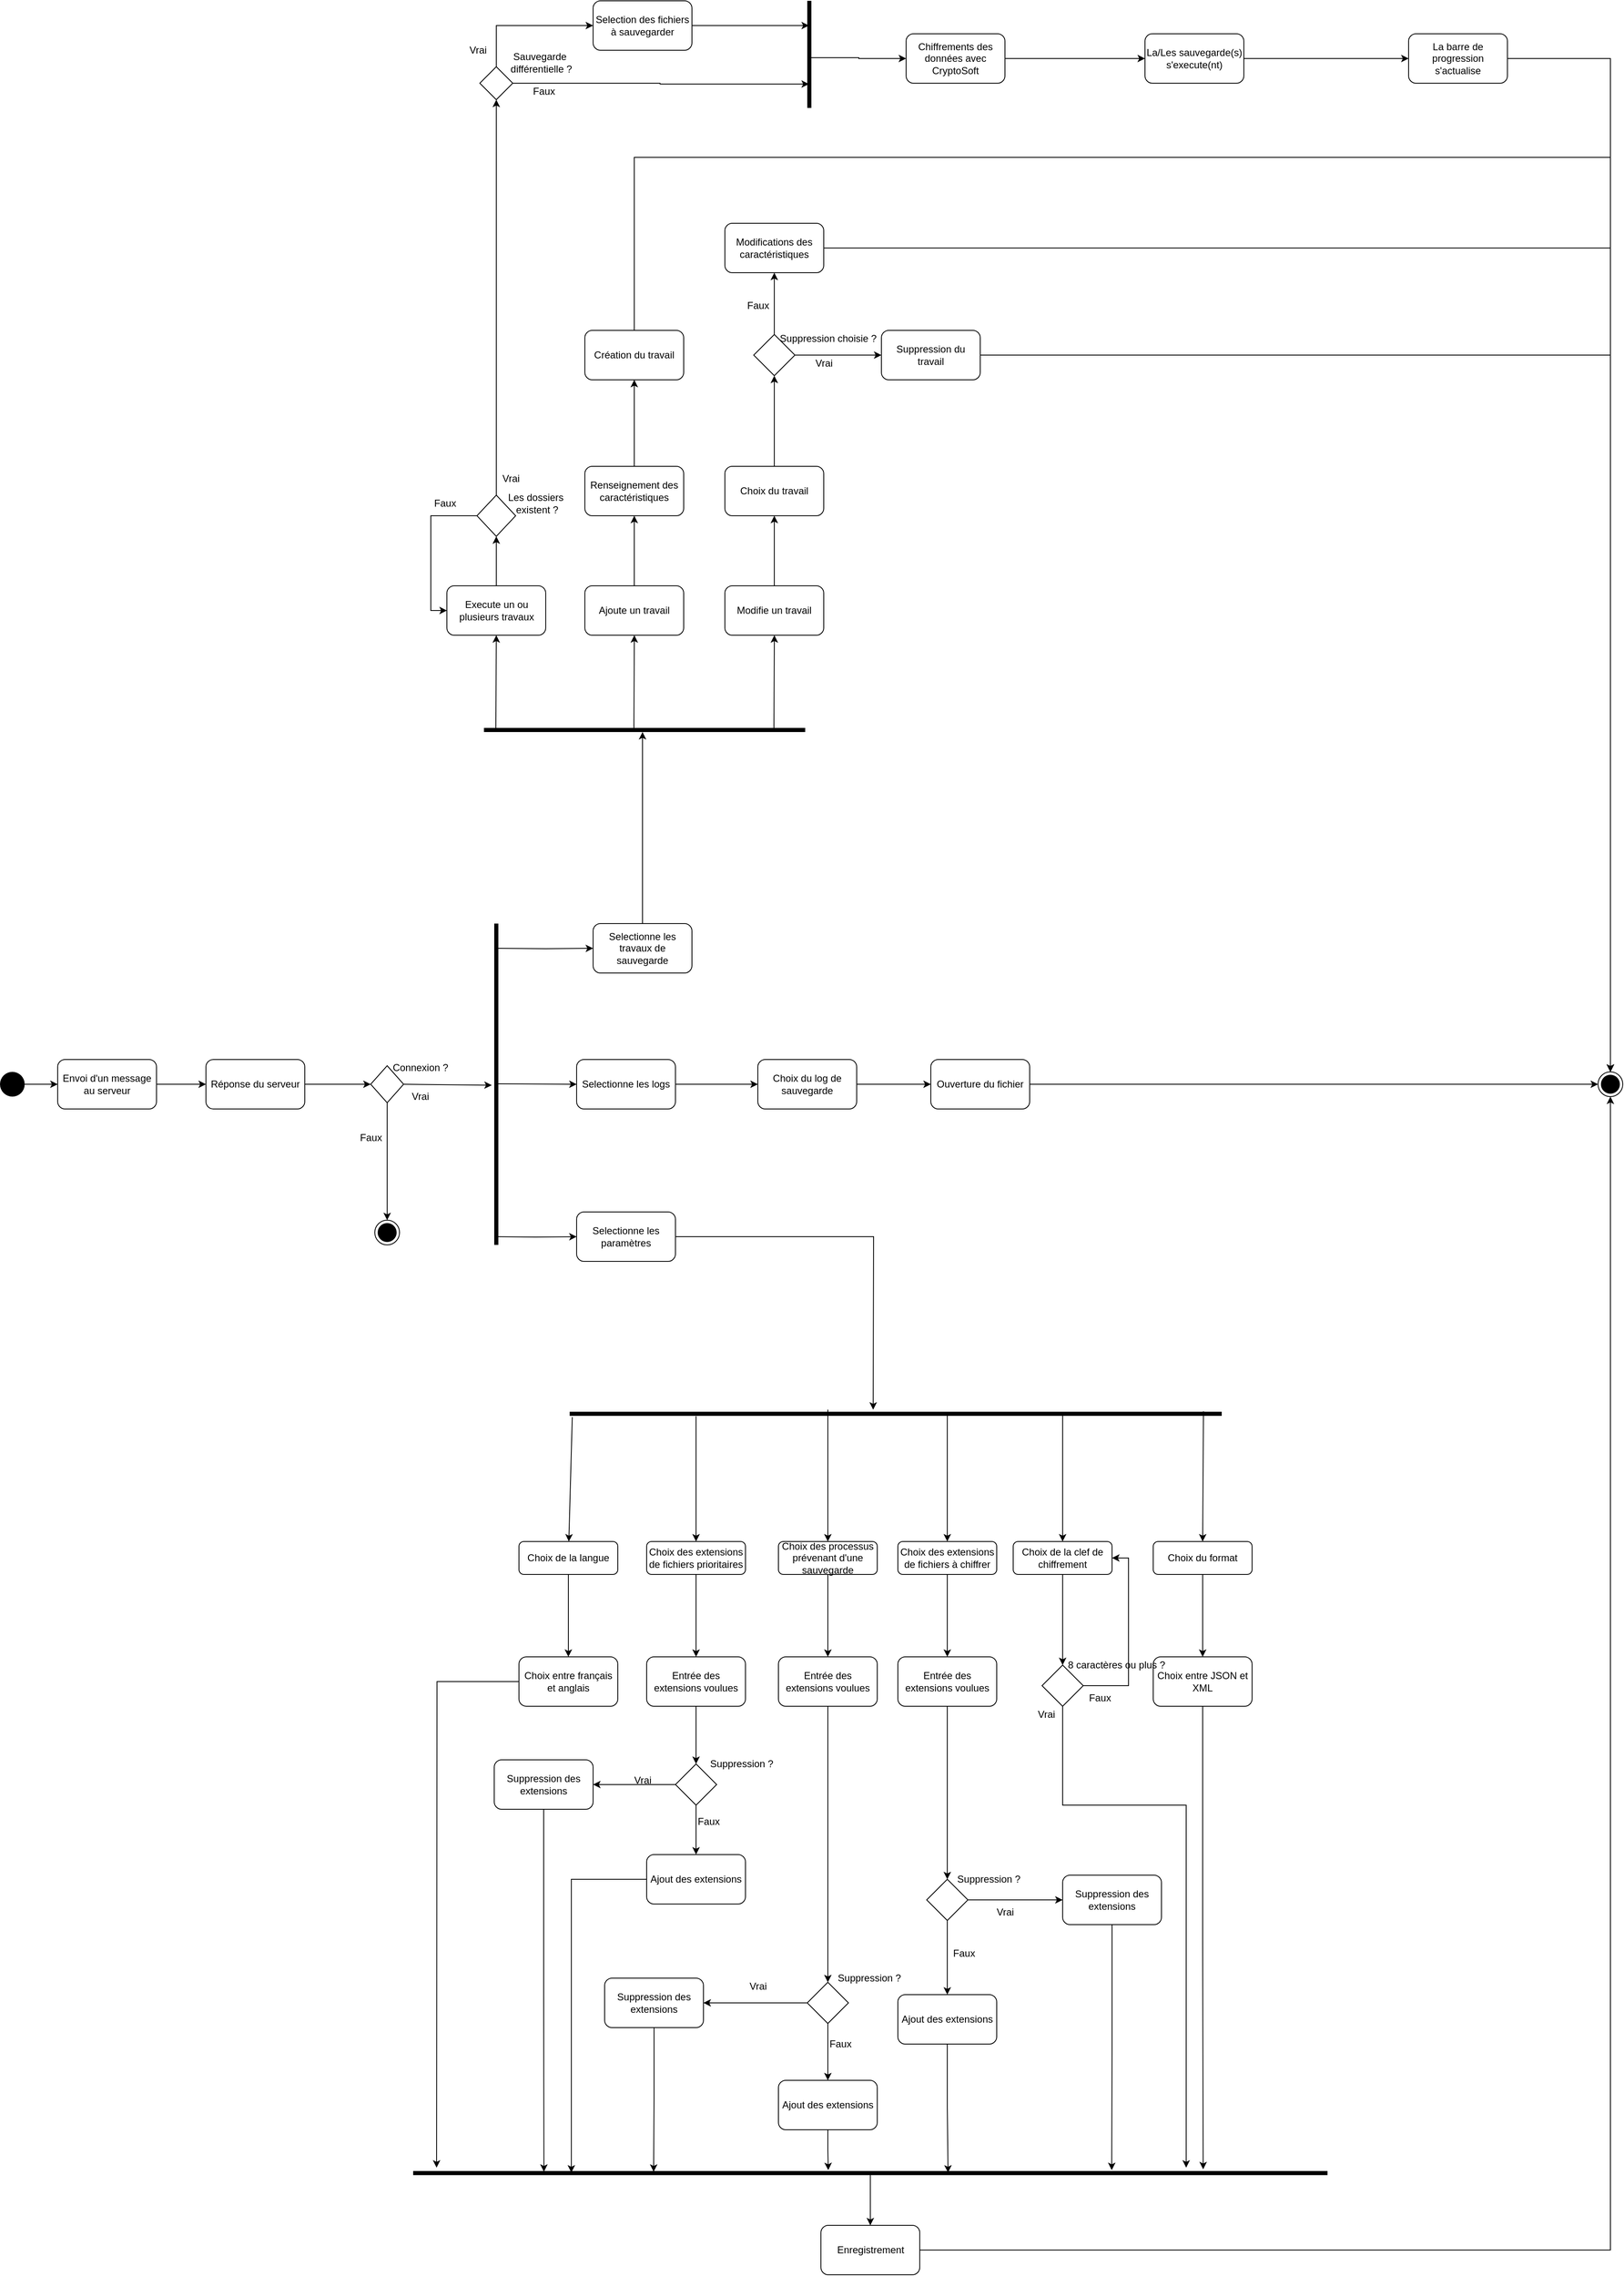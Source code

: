 <mxfile version="13.9.9" type="device"><diagram id="jHeaYpOQUecttkVSAdTn" name="Page-1"><mxGraphModel dx="2153" dy="1967" grid="1" gridSize="10" guides="1" tooltips="1" connect="1" arrows="1" fold="1" page="1" pageScale="1" pageWidth="827" pageHeight="1169" math="0" shadow="0"><root><mxCell id="0"/><mxCell id="1" parent="0"/><mxCell id="S0L2fQHhdzbisT9To6iD-13" style="edgeStyle=orthogonalEdgeStyle;rounded=0;orthogonalLoop=1;jettySize=auto;html=1;" parent="1" source="CJok09yqFyBPi1jNYpN_-1" target="S0L2fQHhdzbisT9To6iD-1" edge="1"><mxGeometry relative="1" as="geometry"/></mxCell><mxCell id="CJok09yqFyBPi1jNYpN_-1" value="" style="ellipse;fillColor=#000000;strokeColor=none;" parent="1" vertex="1"><mxGeometry x="-380" y="470" width="30" height="30" as="geometry"/></mxCell><mxCell id="CJok09yqFyBPi1jNYpN_-4" value="" style="html=1;points=[];perimeter=orthogonalPerimeter;fillColor=#000000;strokeColor=none;" parent="1" vertex="1"><mxGeometry x="220" y="290" width="5" height="390" as="geometry"/></mxCell><mxCell id="CJok09yqFyBPi1jNYpN_-5" style="edgeStyle=orthogonalEdgeStyle;rounded=0;orthogonalLoop=1;jettySize=auto;html=1;entryX=0;entryY=0.5;entryDx=0;entryDy=0;" parent="1" target="CJok09yqFyBPi1jNYpN_-6" edge="1"><mxGeometry relative="1" as="geometry"><mxPoint x="320" y="318" as="targetPoint"/><mxPoint x="224" y="320" as="sourcePoint"/></mxGeometry></mxCell><mxCell id="CJok09yqFyBPi1jNYpN_-6" value="Selectionne les travaux de sauvegarde" style="rounded=1;whiteSpace=wrap;html=1;" parent="1" vertex="1"><mxGeometry x="340" y="290" width="120" height="60" as="geometry"/></mxCell><mxCell id="CJok09yqFyBPi1jNYpN_-8" style="edgeStyle=orthogonalEdgeStyle;rounded=0;orthogonalLoop=1;jettySize=auto;html=1;entryX=0;entryY=0.5;entryDx=0;entryDy=0;" parent="1" target="CJok09yqFyBPi1jNYpN_-10" edge="1"><mxGeometry relative="1" as="geometry"><mxPoint x="325" y="484.5" as="targetPoint"/><mxPoint x="225" y="484.5" as="sourcePoint"/></mxGeometry></mxCell><mxCell id="CJok09yqFyBPi1jNYpN_-9" style="edgeStyle=orthogonalEdgeStyle;rounded=0;orthogonalLoop=1;jettySize=auto;html=1;entryX=0;entryY=0.5;entryDx=0;entryDy=0;" parent="1" target="CJok09yqFyBPi1jNYpN_-11" edge="1"><mxGeometry relative="1" as="geometry"><mxPoint x="330" y="670" as="targetPoint"/><mxPoint x="220" y="670" as="sourcePoint"/></mxGeometry></mxCell><mxCell id="CJok09yqFyBPi1jNYpN_-45" style="edgeStyle=orthogonalEdgeStyle;rounded=0;orthogonalLoop=1;jettySize=auto;html=1;entryX=0;entryY=0.5;entryDx=0;entryDy=0;" parent="1" source="CJok09yqFyBPi1jNYpN_-10" target="CJok09yqFyBPi1jNYpN_-46" edge="1"><mxGeometry relative="1" as="geometry"><mxPoint x="540" y="485" as="targetPoint"/></mxGeometry></mxCell><mxCell id="CJok09yqFyBPi1jNYpN_-10" value="Selectionne les logs" style="rounded=1;whiteSpace=wrap;html=1;" parent="1" vertex="1"><mxGeometry x="320" y="455" width="120" height="60" as="geometry"/></mxCell><mxCell id="CJok09yqFyBPi1jNYpN_-49" style="edgeStyle=orthogonalEdgeStyle;rounded=0;orthogonalLoop=1;jettySize=auto;html=1;" parent="1" source="CJok09yqFyBPi1jNYpN_-11" edge="1"><mxGeometry relative="1" as="geometry"><mxPoint x="680" y="880" as="targetPoint"/></mxGeometry></mxCell><mxCell id="CJok09yqFyBPi1jNYpN_-11" value="Selectionne les paramètres" style="rounded=1;whiteSpace=wrap;html=1;" parent="1" vertex="1"><mxGeometry x="320" y="640" width="120" height="60" as="geometry"/></mxCell><mxCell id="CJok09yqFyBPi1jNYpN_-13" value="" style="html=1;points=[];perimeter=orthogonalPerimeter;fillColor=#000000;strokeColor=none;rotation=90;" parent="1" vertex="1"><mxGeometry x="400" y="-140" width="5" height="390" as="geometry"/></mxCell><mxCell id="CJok09yqFyBPi1jNYpN_-14" value="" style="endArrow=classic;html=1;exitX=0.5;exitY=0;exitDx=0;exitDy=0;" parent="1" source="CJok09yqFyBPi1jNYpN_-6" target="CJok09yqFyBPi1jNYpN_-13" edge="1"><mxGeometry width="50" height="50" relative="1" as="geometry"><mxPoint x="370" y="230" as="sourcePoint"/><mxPoint x="420" y="180" as="targetPoint"/></mxGeometry></mxCell><mxCell id="CJok09yqFyBPi1jNYpN_-15" value="" style="endArrow=classic;html=1;exitX=0.9;exitY=0.963;exitDx=0;exitDy=0;exitPerimeter=0;entryX=0.5;entryY=1;entryDx=0;entryDy=0;" parent="1" source="CJok09yqFyBPi1jNYpN_-13" target="CJok09yqFyBPi1jNYpN_-16" edge="1"><mxGeometry width="50" height="50" relative="1" as="geometry"><mxPoint x="380" y="-10" as="sourcePoint"/><mxPoint x="222" y="-40" as="targetPoint"/></mxGeometry></mxCell><mxCell id="CJok09yqFyBPi1jNYpN_-16" value="Execute un ou plusieurs travaux" style="rounded=1;whiteSpace=wrap;html=1;" parent="1" vertex="1"><mxGeometry x="162.5" y="-120" width="120" height="60" as="geometry"/></mxCell><mxCell id="CJok09yqFyBPi1jNYpN_-17" value="Ajoute un travail" style="rounded=1;whiteSpace=wrap;html=1;" parent="1" vertex="1"><mxGeometry x="330" y="-120" width="120" height="60" as="geometry"/></mxCell><mxCell id="CJok09yqFyBPi1jNYpN_-18" value="Modifie un travail" style="rounded=1;whiteSpace=wrap;html=1;" parent="1" vertex="1"><mxGeometry x="500" y="-120" width="120" height="60" as="geometry"/></mxCell><mxCell id="CJok09yqFyBPi1jNYpN_-19" value="" style="endArrow=classic;html=1;exitX=0.9;exitY=0.963;exitDx=0;exitDy=0;exitPerimeter=0;entryX=0.5;entryY=1;entryDx=0;entryDy=0;" parent="1" edge="1"><mxGeometry width="50" height="50" relative="1" as="geometry"><mxPoint x="389.5" y="57" as="sourcePoint"/><mxPoint x="390.07" y="-60" as="targetPoint"/></mxGeometry></mxCell><mxCell id="CJok09yqFyBPi1jNYpN_-20" value="" style="endArrow=classic;html=1;exitX=0.9;exitY=0.963;exitDx=0;exitDy=0;exitPerimeter=0;entryX=0.5;entryY=1;entryDx=0;entryDy=0;" parent="1" edge="1"><mxGeometry width="50" height="50" relative="1" as="geometry"><mxPoint x="559.5" y="57" as="sourcePoint"/><mxPoint x="560.07" y="-60" as="targetPoint"/></mxGeometry></mxCell><mxCell id="CJok09yqFyBPi1jNYpN_-26" style="edgeStyle=orthogonalEdgeStyle;rounded=0;orthogonalLoop=1;jettySize=auto;html=1;entryX=0;entryY=0.5;entryDx=0;entryDy=0;" parent="1" source="CJok09yqFyBPi1jNYpN_-21" target="CJok09yqFyBPi1jNYpN_-16" edge="1"><mxGeometry relative="1" as="geometry"><mxPoint x="110" y="-205" as="targetPoint"/><Array as="points"><mxPoint x="143" y="-205"/><mxPoint x="143" y="-90"/></Array></mxGeometry></mxCell><mxCell id="CJok09yqFyBPi1jNYpN_-21" value="" style="rhombus;whiteSpace=wrap;html=1;" parent="1" vertex="1"><mxGeometry x="199" y="-230" width="47" height="50" as="geometry"/></mxCell><mxCell id="CJok09yqFyBPi1jNYpN_-22" value="" style="endArrow=classic;html=1;exitX=0.5;exitY=0;exitDx=0;exitDy=0;entryX=0.5;entryY=1;entryDx=0;entryDy=0;" parent="1" source="CJok09yqFyBPi1jNYpN_-16" target="CJok09yqFyBPi1jNYpN_-21" edge="1"><mxGeometry width="50" height="50" relative="1" as="geometry"><mxPoint x="310" y="-150" as="sourcePoint"/><mxPoint x="360" y="-200" as="targetPoint"/></mxGeometry></mxCell><mxCell id="CJok09yqFyBPi1jNYpN_-23" value="Les dossiers&lt;br&gt;&amp;nbsp;existent ?" style="text;html=1;align=center;verticalAlign=middle;resizable=0;points=[];autosize=1;" parent="1" vertex="1"><mxGeometry x="230" y="-235" width="80" height="30" as="geometry"/></mxCell><mxCell id="S0L2fQHhdzbisT9To6iD-15" style="edgeStyle=orthogonalEdgeStyle;rounded=0;orthogonalLoop=1;jettySize=auto;html=1;entryX=0.5;entryY=1;entryDx=0;entryDy=0;exitX=0.5;exitY=0;exitDx=0;exitDy=0;" parent="1" source="CJok09yqFyBPi1jNYpN_-21" target="S0L2fQHhdzbisT9To6iD-14" edge="1"><mxGeometry relative="1" as="geometry"><mxPoint x="222.5" y="-584" as="sourcePoint"/></mxGeometry></mxCell><mxCell id="CJok09yqFyBPi1jNYpN_-27" value="Vrai" style="text;html=1;align=center;verticalAlign=middle;resizable=0;points=[];autosize=1;" parent="1" vertex="1"><mxGeometry x="220" y="-260" width="40" height="20" as="geometry"/></mxCell><mxCell id="CJok09yqFyBPi1jNYpN_-28" value="Faux" style="text;html=1;align=center;verticalAlign=middle;resizable=0;points=[];autosize=1;" parent="1" vertex="1"><mxGeometry x="140" y="-230" width="40" height="20" as="geometry"/></mxCell><mxCell id="CJok09yqFyBPi1jNYpN_-29" value="" style="endArrow=classic;html=1;exitX=0.5;exitY=0;exitDx=0;exitDy=0;entryX=0.5;entryY=1;entryDx=0;entryDy=0;" parent="1" source="CJok09yqFyBPi1jNYpN_-17" target="CJok09yqFyBPi1jNYpN_-30" edge="1"><mxGeometry width="50" height="50" relative="1" as="geometry"><mxPoint x="389.5" y="-146.5" as="sourcePoint"/><mxPoint x="390" y="-270" as="targetPoint"/></mxGeometry></mxCell><mxCell id="CJok09yqFyBPi1jNYpN_-31" style="edgeStyle=orthogonalEdgeStyle;rounded=0;orthogonalLoop=1;jettySize=auto;html=1;entryX=0.5;entryY=1;entryDx=0;entryDy=0;" parent="1" source="CJok09yqFyBPi1jNYpN_-30" target="CJok09yqFyBPi1jNYpN_-32" edge="1"><mxGeometry relative="1" as="geometry"><mxPoint x="390" y="-420" as="targetPoint"/></mxGeometry></mxCell><mxCell id="CJok09yqFyBPi1jNYpN_-30" value="Renseignement des caractéristiques" style="rounded=1;whiteSpace=wrap;html=1;" parent="1" vertex="1"><mxGeometry x="330" y="-265" width="120" height="60" as="geometry"/></mxCell><mxCell id="CJok09yqFyBPi1jNYpN_-135" style="edgeStyle=orthogonalEdgeStyle;rounded=0;orthogonalLoop=1;jettySize=auto;html=1;entryX=0.5;entryY=0;entryDx=0;entryDy=0;" parent="1" source="CJok09yqFyBPi1jNYpN_-32" target="CJok09yqFyBPi1jNYpN_-130" edge="1"><mxGeometry relative="1" as="geometry"><Array as="points"><mxPoint x="390" y="-640"/><mxPoint x="1575" y="-640"/></Array></mxGeometry></mxCell><mxCell id="CJok09yqFyBPi1jNYpN_-32" value="Création du travail" style="rounded=1;whiteSpace=wrap;html=1;" parent="1" vertex="1"><mxGeometry x="330" y="-430" width="120" height="60" as="geometry"/></mxCell><mxCell id="CJok09yqFyBPi1jNYpN_-33" value="" style="endArrow=classic;html=1;exitX=0.5;exitY=0;exitDx=0;exitDy=0;entryX=0.5;entryY=1;entryDx=0;entryDy=0;" parent="1" target="CJok09yqFyBPi1jNYpN_-35" edge="1"><mxGeometry width="50" height="50" relative="1" as="geometry"><mxPoint x="560" y="-120" as="sourcePoint"/><mxPoint x="560" y="-270" as="targetPoint"/></mxGeometry></mxCell><mxCell id="CJok09yqFyBPi1jNYpN_-38" style="edgeStyle=orthogonalEdgeStyle;rounded=0;orthogonalLoop=1;jettySize=auto;html=1;entryX=0.5;entryY=1;entryDx=0;entryDy=0;" parent="1" source="CJok09yqFyBPi1jNYpN_-35" target="CJok09yqFyBPi1jNYpN_-37" edge="1"><mxGeometry relative="1" as="geometry"/></mxCell><mxCell id="CJok09yqFyBPi1jNYpN_-35" value="Choix du travail" style="rounded=1;whiteSpace=wrap;html=1;" parent="1" vertex="1"><mxGeometry x="500" y="-265" width="120" height="60" as="geometry"/></mxCell><mxCell id="CJok09yqFyBPi1jNYpN_-134" style="edgeStyle=orthogonalEdgeStyle;rounded=0;orthogonalLoop=1;jettySize=auto;html=1;entryX=0.5;entryY=0;entryDx=0;entryDy=0;" parent="1" source="CJok09yqFyBPi1jNYpN_-36" target="CJok09yqFyBPi1jNYpN_-130" edge="1"><mxGeometry relative="1" as="geometry"><mxPoint x="1580" y="470" as="targetPoint"/></mxGeometry></mxCell><mxCell id="CJok09yqFyBPi1jNYpN_-36" value="Modifications des caractéristiques" style="rounded=1;whiteSpace=wrap;html=1;" parent="1" vertex="1"><mxGeometry x="500" y="-560" width="120" height="60" as="geometry"/></mxCell><mxCell id="CJok09yqFyBPi1jNYpN_-39" style="edgeStyle=orthogonalEdgeStyle;rounded=0;orthogonalLoop=1;jettySize=auto;html=1;entryX=0.5;entryY=1;entryDx=0;entryDy=0;" parent="1" source="CJok09yqFyBPi1jNYpN_-37" target="CJok09yqFyBPi1jNYpN_-36" edge="1"><mxGeometry relative="1" as="geometry"/></mxCell><mxCell id="CJok09yqFyBPi1jNYpN_-40" style="edgeStyle=orthogonalEdgeStyle;rounded=0;orthogonalLoop=1;jettySize=auto;html=1;" parent="1" source="CJok09yqFyBPi1jNYpN_-37" edge="1"><mxGeometry relative="1" as="geometry"><mxPoint x="690" y="-400" as="targetPoint"/></mxGeometry></mxCell><mxCell id="CJok09yqFyBPi1jNYpN_-37" value="" style="rhombus;whiteSpace=wrap;html=1;" parent="1" vertex="1"><mxGeometry x="535" y="-425" width="50" height="50" as="geometry"/></mxCell><mxCell id="CJok09yqFyBPi1jNYpN_-133" style="edgeStyle=orthogonalEdgeStyle;rounded=0;orthogonalLoop=1;jettySize=auto;html=1;entryX=0.5;entryY=0;entryDx=0;entryDy=0;" parent="1" source="CJok09yqFyBPi1jNYpN_-41" target="CJok09yqFyBPi1jNYpN_-130" edge="1"><mxGeometry relative="1" as="geometry"/></mxCell><mxCell id="CJok09yqFyBPi1jNYpN_-41" value="Suppression du travail" style="rounded=1;whiteSpace=wrap;html=1;" parent="1" vertex="1"><mxGeometry x="690" y="-430" width="120" height="60" as="geometry"/></mxCell><mxCell id="CJok09yqFyBPi1jNYpN_-42" value="Suppression choisie ?" style="text;html=1;align=center;verticalAlign=middle;resizable=0;points=[];autosize=1;" parent="1" vertex="1"><mxGeometry x="560" y="-430" width="130" height="20" as="geometry"/></mxCell><mxCell id="CJok09yqFyBPi1jNYpN_-43" value="Faux" style="text;html=1;align=center;verticalAlign=middle;resizable=0;points=[];autosize=1;" parent="1" vertex="1"><mxGeometry x="520" y="-470" width="40" height="20" as="geometry"/></mxCell><mxCell id="CJok09yqFyBPi1jNYpN_-44" value="Vrai" style="text;html=1;align=center;verticalAlign=middle;resizable=0;points=[];autosize=1;" parent="1" vertex="1"><mxGeometry x="600" y="-400" width="40" height="20" as="geometry"/></mxCell><mxCell id="CJok09yqFyBPi1jNYpN_-47" style="edgeStyle=orthogonalEdgeStyle;rounded=0;orthogonalLoop=1;jettySize=auto;html=1;" parent="1" source="CJok09yqFyBPi1jNYpN_-46" edge="1"><mxGeometry relative="1" as="geometry"><mxPoint x="750" y="485" as="targetPoint"/></mxGeometry></mxCell><mxCell id="CJok09yqFyBPi1jNYpN_-46" value="Choix du log de sauvegarde" style="rounded=1;whiteSpace=wrap;html=1;" parent="1" vertex="1"><mxGeometry x="540" y="455" width="120" height="60" as="geometry"/></mxCell><mxCell id="CJok09yqFyBPi1jNYpN_-132" style="edgeStyle=orthogonalEdgeStyle;rounded=0;orthogonalLoop=1;jettySize=auto;html=1;entryX=0;entryY=0.5;entryDx=0;entryDy=0;" parent="1" source="CJok09yqFyBPi1jNYpN_-48" target="CJok09yqFyBPi1jNYpN_-130" edge="1"><mxGeometry relative="1" as="geometry"/></mxCell><mxCell id="CJok09yqFyBPi1jNYpN_-48" value="Ouverture du fichier" style="rounded=1;whiteSpace=wrap;html=1;" parent="1" vertex="1"><mxGeometry x="750" y="455" width="120" height="60" as="geometry"/></mxCell><mxCell id="CJok09yqFyBPi1jNYpN_-52" value="" style="html=1;points=[];perimeter=orthogonalPerimeter;fillColor=#000000;strokeColor=none;rotation=90;" parent="1" vertex="1"><mxGeometry x="704.85" y="489.22" width="5" height="791.56" as="geometry"/></mxCell><mxCell id="CJok09yqFyBPi1jNYpN_-54" value="" style="endArrow=classic;html=1;exitX=1.3;exitY=0.996;exitDx=0;exitDy=0;exitPerimeter=0;" parent="1" source="CJok09yqFyBPi1jNYpN_-52" target="CJok09yqFyBPi1jNYpN_-60" edge="1"><mxGeometry width="50" height="50" relative="1" as="geometry"><mxPoint x="680" y="730" as="sourcePoint"/><mxPoint x="380" y="1040" as="targetPoint"/></mxGeometry></mxCell><mxCell id="CJok09yqFyBPi1jNYpN_-55" value="" style="endArrow=classic;html=1;entryX=0.5;entryY=0;entryDx=0;entryDy=0;exitX=-0.101;exitY=0.028;exitDx=0;exitDy=0;exitPerimeter=0;" parent="1" source="CJok09yqFyBPi1jNYpN_-52" target="CJok09yqFyBPi1jNYpN_-62" edge="1"><mxGeometry width="50" height="50" relative="1" as="geometry"><mxPoint x="1060" y="889" as="sourcePoint"/><mxPoint x="1010.1" y="1029" as="targetPoint"/></mxGeometry></mxCell><mxCell id="CJok09yqFyBPi1jNYpN_-56" value="" style="endArrow=classic;html=1;entryX=0.5;entryY=0;entryDx=0;entryDy=0;" parent="1" target="CJok09yqFyBPi1jNYpN_-61" edge="1"><mxGeometry width="50" height="50" relative="1" as="geometry"><mxPoint x="465" y="888" as="sourcePoint"/><mxPoint x="492" y="1040" as="targetPoint"/></mxGeometry></mxCell><mxCell id="CJok09yqFyBPi1jNYpN_-57" value="" style="endArrow=classic;html=1;" parent="1" edge="1"><mxGeometry width="50" height="50" relative="1" as="geometry"><mxPoint x="625" y="880" as="sourcePoint"/><mxPoint x="625" y="1040" as="targetPoint"/></mxGeometry></mxCell><mxCell id="CJok09yqFyBPi1jNYpN_-58" value="" style="endArrow=classic;html=1;entryX=0.5;entryY=0;entryDx=0;entryDy=0;" parent="1" source="CJok09yqFyBPi1jNYpN_-52" target="CJok09yqFyBPi1jNYpN_-65" edge="1"><mxGeometry width="50" height="50" relative="1" as="geometry"><mxPoint x="700" y="890" as="sourcePoint"/><mxPoint x="744" y="1040" as="targetPoint"/></mxGeometry></mxCell><mxCell id="CJok09yqFyBPi1jNYpN_-59" value="" style="endArrow=classic;html=1;entryX=0.5;entryY=0;entryDx=0;entryDy=0;" parent="1" source="CJok09yqFyBPi1jNYpN_-52" target="CJok09yqFyBPi1jNYpN_-64" edge="1"><mxGeometry width="50" height="50" relative="1" as="geometry"><mxPoint x="880" y="890" as="sourcePoint"/><mxPoint x="880" y="1040" as="targetPoint"/></mxGeometry></mxCell><mxCell id="CJok09yqFyBPi1jNYpN_-67" style="edgeStyle=orthogonalEdgeStyle;rounded=0;orthogonalLoop=1;jettySize=auto;html=1;" parent="1" source="CJok09yqFyBPi1jNYpN_-60" edge="1"><mxGeometry relative="1" as="geometry"><mxPoint x="310" y="1180" as="targetPoint"/></mxGeometry></mxCell><mxCell id="CJok09yqFyBPi1jNYpN_-60" value="Choix de la langue" style="rounded=1;whiteSpace=wrap;html=1;" parent="1" vertex="1"><mxGeometry x="250" y="1040" width="120" height="40" as="geometry"/></mxCell><mxCell id="CJok09yqFyBPi1jNYpN_-68" style="edgeStyle=orthogonalEdgeStyle;rounded=0;orthogonalLoop=1;jettySize=auto;html=1;entryX=0.5;entryY=0;entryDx=0;entryDy=0;" parent="1" source="CJok09yqFyBPi1jNYpN_-61" target="CJok09yqFyBPi1jNYpN_-82" edge="1"><mxGeometry relative="1" as="geometry"><mxPoint x="465" y="1170" as="targetPoint"/></mxGeometry></mxCell><mxCell id="CJok09yqFyBPi1jNYpN_-61" value="Choix des extensions de fichiers prioritaires" style="rounded=1;whiteSpace=wrap;html=1;" parent="1" vertex="1"><mxGeometry x="405" y="1040" width="120" height="40" as="geometry"/></mxCell><mxCell id="CJok09yqFyBPi1jNYpN_-72" style="edgeStyle=orthogonalEdgeStyle;rounded=0;orthogonalLoop=1;jettySize=auto;html=1;entryX=0.5;entryY=0;entryDx=0;entryDy=0;" parent="1" source="CJok09yqFyBPi1jNYpN_-62" target="CJok09yqFyBPi1jNYpN_-75" edge="1"><mxGeometry relative="1" as="geometry"><mxPoint x="1060" y="1190" as="targetPoint"/></mxGeometry></mxCell><mxCell id="CJok09yqFyBPi1jNYpN_-62" value="Choix du format" style="rounded=1;whiteSpace=wrap;html=1;" parent="1" vertex="1"><mxGeometry x="1020" y="1040" width="120" height="40" as="geometry"/></mxCell><mxCell id="CJok09yqFyBPi1jNYpN_-71" style="edgeStyle=orthogonalEdgeStyle;rounded=0;orthogonalLoop=1;jettySize=auto;html=1;" parent="1" source="CJok09yqFyBPi1jNYpN_-64" edge="1"><mxGeometry relative="1" as="geometry"><mxPoint x="910" y="1190" as="targetPoint"/></mxGeometry></mxCell><mxCell id="CJok09yqFyBPi1jNYpN_-64" value="Choix de la clef de chiffrement" style="rounded=1;whiteSpace=wrap;html=1;" parent="1" vertex="1"><mxGeometry x="850" y="1040" width="120" height="40" as="geometry"/></mxCell><mxCell id="CJok09yqFyBPi1jNYpN_-70" style="edgeStyle=orthogonalEdgeStyle;rounded=0;orthogonalLoop=1;jettySize=auto;html=1;" parent="1" source="CJok09yqFyBPi1jNYpN_-65" edge="1"><mxGeometry relative="1" as="geometry"><mxPoint x="770" y="1180" as="targetPoint"/></mxGeometry></mxCell><mxCell id="CJok09yqFyBPi1jNYpN_-65" value="Choix des extensions de fichiers à chiffrer" style="rounded=1;whiteSpace=wrap;html=1;" parent="1" vertex="1"><mxGeometry x="710" y="1040" width="120" height="40" as="geometry"/></mxCell><mxCell id="CJok09yqFyBPi1jNYpN_-69" style="edgeStyle=orthogonalEdgeStyle;rounded=0;orthogonalLoop=1;jettySize=auto;html=1;" parent="1" source="CJok09yqFyBPi1jNYpN_-66" edge="1"><mxGeometry relative="1" as="geometry"><mxPoint x="625" y="1180" as="targetPoint"/></mxGeometry></mxCell><mxCell id="CJok09yqFyBPi1jNYpN_-66" value="Choix des processus prévenant d'une sauvegarde" style="rounded=1;whiteSpace=wrap;html=1;" parent="1" vertex="1"><mxGeometry x="565" y="1040" width="120" height="40" as="geometry"/></mxCell><mxCell id="CJok09yqFyBPi1jNYpN_-131" style="edgeStyle=orthogonalEdgeStyle;rounded=0;orthogonalLoop=1;jettySize=auto;html=1;entryX=0.5;entryY=1;entryDx=0;entryDy=0;" parent="1" source="CJok09yqFyBPi1jNYpN_-73" target="CJok09yqFyBPi1jNYpN_-130" edge="1"><mxGeometry relative="1" as="geometry"/></mxCell><mxCell id="CJok09yqFyBPi1jNYpN_-73" value="Enregistrement" style="rounded=1;whiteSpace=wrap;html=1;" parent="1" vertex="1"><mxGeometry x="616.57" y="1870" width="120" height="60" as="geometry"/></mxCell><mxCell id="CJok09yqFyBPi1jNYpN_-126" style="edgeStyle=orthogonalEdgeStyle;rounded=0;orthogonalLoop=1;jettySize=auto;html=1;" parent="1" source="CJok09yqFyBPi1jNYpN_-74" edge="1"><mxGeometry relative="1" as="geometry"><mxPoint x="150" y="1800" as="targetPoint"/></mxGeometry></mxCell><mxCell id="CJok09yqFyBPi1jNYpN_-74" value="Choix entre français et anglais" style="rounded=1;whiteSpace=wrap;html=1;" parent="1" vertex="1"><mxGeometry x="250" y="1180" width="120" height="60" as="geometry"/></mxCell><mxCell id="CJok09yqFyBPi1jNYpN_-127" style="edgeStyle=orthogonalEdgeStyle;rounded=0;orthogonalLoop=1;jettySize=auto;html=1;entryX=-0.414;entryY=0.136;entryDx=0;entryDy=0;entryPerimeter=0;" parent="1" source="CJok09yqFyBPi1jNYpN_-75" target="CJok09yqFyBPi1jNYpN_-119" edge="1"><mxGeometry relative="1" as="geometry"/></mxCell><mxCell id="CJok09yqFyBPi1jNYpN_-75" value="Choix entre JSON et XML" style="rounded=1;whiteSpace=wrap;html=1;" parent="1" vertex="1"><mxGeometry x="1020" y="1180" width="120" height="60" as="geometry"/></mxCell><mxCell id="CJok09yqFyBPi1jNYpN_-77" style="edgeStyle=orthogonalEdgeStyle;rounded=0;orthogonalLoop=1;jettySize=auto;html=1;entryX=1;entryY=0.5;entryDx=0;entryDy=0;" parent="1" source="CJok09yqFyBPi1jNYpN_-76" target="CJok09yqFyBPi1jNYpN_-64" edge="1"><mxGeometry relative="1" as="geometry"><mxPoint x="1000" y="1060" as="targetPoint"/><Array as="points"><mxPoint x="990" y="1215"/><mxPoint x="990" y="1060"/></Array></mxGeometry></mxCell><mxCell id="CJok09yqFyBPi1jNYpN_-80" style="edgeStyle=orthogonalEdgeStyle;rounded=0;orthogonalLoop=1;jettySize=auto;html=1;" parent="1" source="CJok09yqFyBPi1jNYpN_-76" edge="1"><mxGeometry relative="1" as="geometry"><mxPoint x="1060" y="1800" as="targetPoint"/><Array as="points"><mxPoint x="910" y="1360"/><mxPoint x="1060" y="1360"/></Array></mxGeometry></mxCell><mxCell id="CJok09yqFyBPi1jNYpN_-76" value="" style="rhombus;whiteSpace=wrap;html=1;" parent="1" vertex="1"><mxGeometry x="885" y="1190" width="50" height="50" as="geometry"/></mxCell><mxCell id="CJok09yqFyBPi1jNYpN_-78" value="Faux" style="text;html=1;align=center;verticalAlign=middle;resizable=0;points=[];autosize=1;" parent="1" vertex="1"><mxGeometry x="935" y="1220" width="40" height="20" as="geometry"/></mxCell><mxCell id="CJok09yqFyBPi1jNYpN_-79" value="8 caractères ou plus ?" style="text;html=1;align=center;verticalAlign=middle;resizable=0;points=[];autosize=1;" parent="1" vertex="1"><mxGeometry x="910" y="1180" width="130" height="20" as="geometry"/></mxCell><mxCell id="CJok09yqFyBPi1jNYpN_-81" value="Vrai" style="text;html=1;align=center;verticalAlign=middle;resizable=0;points=[];autosize=1;" parent="1" vertex="1"><mxGeometry x="870" y="1240" width="40" height="20" as="geometry"/></mxCell><mxCell id="CJok09yqFyBPi1jNYpN_-83" style="edgeStyle=orthogonalEdgeStyle;rounded=0;orthogonalLoop=1;jettySize=auto;html=1;" parent="1" source="CJok09yqFyBPi1jNYpN_-82" edge="1"><mxGeometry relative="1" as="geometry"><mxPoint x="465" y="1310" as="targetPoint"/></mxGeometry></mxCell><mxCell id="CJok09yqFyBPi1jNYpN_-82" value="Entrée des extensions voulues" style="rounded=1;whiteSpace=wrap;html=1;" parent="1" vertex="1"><mxGeometry x="405" y="1180" width="120" height="60" as="geometry"/></mxCell><mxCell id="CJok09yqFyBPi1jNYpN_-89" style="edgeStyle=orthogonalEdgeStyle;rounded=0;orthogonalLoop=1;jettySize=auto;html=1;entryX=0.5;entryY=0;entryDx=0;entryDy=0;" parent="1" source="CJok09yqFyBPi1jNYpN_-84" target="CJok09yqFyBPi1jNYpN_-90" edge="1"><mxGeometry relative="1" as="geometry"><mxPoint x="465" y="1440" as="targetPoint"/></mxGeometry></mxCell><mxCell id="CJok09yqFyBPi1jNYpN_-84" value="" style="rhombus;whiteSpace=wrap;html=1;" parent="1" vertex="1"><mxGeometry x="440" y="1310" width="50" height="50" as="geometry"/></mxCell><mxCell id="CJok09yqFyBPi1jNYpN_-85" value="Suppression ?" style="text;html=1;align=center;verticalAlign=middle;resizable=0;points=[];autosize=1;" parent="1" vertex="1"><mxGeometry x="475" y="1300" width="90" height="20" as="geometry"/></mxCell><mxCell id="CJok09yqFyBPi1jNYpN_-86" value="" style="endArrow=classic;html=1;exitX=0;exitY=0.5;exitDx=0;exitDy=0;entryX=1;entryY=0.5;entryDx=0;entryDy=0;" parent="1" source="CJok09yqFyBPi1jNYpN_-84" target="CJok09yqFyBPi1jNYpN_-87" edge="1"><mxGeometry width="50" height="50" relative="1" as="geometry"><mxPoint x="990" y="1310" as="sourcePoint"/><mxPoint x="370" y="1335" as="targetPoint"/></mxGeometry></mxCell><mxCell id="CJok09yqFyBPi1jNYpN_-125" style="edgeStyle=orthogonalEdgeStyle;rounded=0;orthogonalLoop=1;jettySize=auto;html=1;entryX=0.186;entryY=0.857;entryDx=0;entryDy=0;entryPerimeter=0;" parent="1" source="CJok09yqFyBPi1jNYpN_-87" target="CJok09yqFyBPi1jNYpN_-119" edge="1"><mxGeometry relative="1" as="geometry"><mxPoint x="280" y="1720" as="targetPoint"/><Array as="points"/></mxGeometry></mxCell><mxCell id="CJok09yqFyBPi1jNYpN_-87" value="Suppression des extensions" style="rounded=1;whiteSpace=wrap;html=1;" parent="1" vertex="1"><mxGeometry x="220" y="1305" width="120" height="60" as="geometry"/></mxCell><mxCell id="CJok09yqFyBPi1jNYpN_-88" value="Vrai" style="text;html=1;align=center;verticalAlign=middle;resizable=0;points=[];autosize=1;" parent="1" vertex="1"><mxGeometry x="380" y="1320" width="40" height="20" as="geometry"/></mxCell><mxCell id="CJok09yqFyBPi1jNYpN_-123" style="edgeStyle=orthogonalEdgeStyle;rounded=0;orthogonalLoop=1;jettySize=auto;html=1;entryX=0.386;entryY=0.827;entryDx=0;entryDy=0;entryPerimeter=0;" parent="1" source="CJok09yqFyBPi1jNYpN_-90" target="CJok09yqFyBPi1jNYpN_-119" edge="1"><mxGeometry relative="1" as="geometry"><Array as="points"><mxPoint x="314" y="1450"/></Array></mxGeometry></mxCell><mxCell id="CJok09yqFyBPi1jNYpN_-90" value="Ajout des extensions" style="rounded=1;whiteSpace=wrap;html=1;" parent="1" vertex="1"><mxGeometry x="405" y="1420" width="120" height="60" as="geometry"/></mxCell><mxCell id="CJok09yqFyBPi1jNYpN_-100" style="edgeStyle=orthogonalEdgeStyle;rounded=0;orthogonalLoop=1;jettySize=auto;html=1;entryX=0.5;entryY=0;entryDx=0;entryDy=0;" parent="1" source="CJok09yqFyBPi1jNYpN_-91" target="CJok09yqFyBPi1jNYpN_-102" edge="1"><mxGeometry relative="1" as="geometry"><mxPoint x="625" y="1590" as="targetPoint"/></mxGeometry></mxCell><mxCell id="CJok09yqFyBPi1jNYpN_-91" value="Entrée des extensions voulues" style="rounded=1;whiteSpace=wrap;html=1;" parent="1" vertex="1"><mxGeometry x="565" y="1180" width="120" height="60" as="geometry"/></mxCell><mxCell id="CJok09yqFyBPi1jNYpN_-101" style="edgeStyle=orthogonalEdgeStyle;rounded=0;orthogonalLoop=1;jettySize=auto;html=1;entryX=0.5;entryY=0;entryDx=0;entryDy=0;" parent="1" source="CJok09yqFyBPi1jNYpN_-92" target="CJok09yqFyBPi1jNYpN_-108" edge="1"><mxGeometry relative="1" as="geometry"><mxPoint x="770" y="1460" as="targetPoint"/></mxGeometry></mxCell><mxCell id="CJok09yqFyBPi1jNYpN_-92" value="Entrée des extensions voulues" style="rounded=1;whiteSpace=wrap;html=1;" parent="1" vertex="1"><mxGeometry x="710" y="1180" width="120" height="60" as="geometry"/></mxCell><mxCell id="CJok09yqFyBPi1jNYpN_-106" style="edgeStyle=orthogonalEdgeStyle;rounded=0;orthogonalLoop=1;jettySize=auto;html=1;entryX=1;entryY=0.5;entryDx=0;entryDy=0;" parent="1" source="CJok09yqFyBPi1jNYpN_-102" target="CJok09yqFyBPi1jNYpN_-104" edge="1"><mxGeometry relative="1" as="geometry"/></mxCell><mxCell id="CJok09yqFyBPi1jNYpN_-107" style="edgeStyle=orthogonalEdgeStyle;rounded=0;orthogonalLoop=1;jettySize=auto;html=1;entryX=0.5;entryY=0;entryDx=0;entryDy=0;" parent="1" source="CJok09yqFyBPi1jNYpN_-102" target="CJok09yqFyBPi1jNYpN_-105" edge="1"><mxGeometry relative="1" as="geometry"/></mxCell><mxCell id="CJok09yqFyBPi1jNYpN_-102" value="" style="rhombus;whiteSpace=wrap;html=1;" parent="1" vertex="1"><mxGeometry x="600" y="1575" width="50" height="50" as="geometry"/></mxCell><mxCell id="CJok09yqFyBPi1jNYpN_-103" value="Suppression ?" style="text;html=1;align=center;verticalAlign=middle;resizable=0;points=[];autosize=1;" parent="1" vertex="1"><mxGeometry x="630" y="1560" width="90" height="20" as="geometry"/></mxCell><mxCell id="CJok09yqFyBPi1jNYpN_-122" style="edgeStyle=orthogonalEdgeStyle;rounded=0;orthogonalLoop=1;jettySize=auto;html=1;entryX=0.186;entryY=0.737;entryDx=0;entryDy=0;entryPerimeter=0;" parent="1" source="CJok09yqFyBPi1jNYpN_-104" target="CJok09yqFyBPi1jNYpN_-119" edge="1"><mxGeometry relative="1" as="geometry"/></mxCell><mxCell id="CJok09yqFyBPi1jNYpN_-104" value="Suppression des extensions" style="rounded=1;whiteSpace=wrap;html=1;" parent="1" vertex="1"><mxGeometry x="354" y="1570" width="120" height="60" as="geometry"/></mxCell><mxCell id="CJok09yqFyBPi1jNYpN_-120" style="edgeStyle=orthogonalEdgeStyle;rounded=0;orthogonalLoop=1;jettySize=auto;html=1;entryX=-0.214;entryY=0.546;entryDx=0;entryDy=0;entryPerimeter=0;" parent="1" source="CJok09yqFyBPi1jNYpN_-105" target="CJok09yqFyBPi1jNYpN_-119" edge="1"><mxGeometry relative="1" as="geometry"/></mxCell><mxCell id="CJok09yqFyBPi1jNYpN_-105" value="Ajout des extensions" style="rounded=1;whiteSpace=wrap;html=1;" parent="1" vertex="1"><mxGeometry x="565" y="1694" width="120" height="60" as="geometry"/></mxCell><mxCell id="CJok09yqFyBPi1jNYpN_-109" style="edgeStyle=orthogonalEdgeStyle;rounded=0;orthogonalLoop=1;jettySize=auto;html=1;exitX=1;exitY=0.5;exitDx=0;exitDy=0;entryX=0;entryY=0.5;entryDx=0;entryDy=0;" parent="1" source="CJok09yqFyBPi1jNYpN_-108" target="CJok09yqFyBPi1jNYpN_-113" edge="1"><mxGeometry relative="1" as="geometry"><mxPoint x="910" y="1475" as="targetPoint"/></mxGeometry></mxCell><mxCell id="CJok09yqFyBPi1jNYpN_-111" style="edgeStyle=orthogonalEdgeStyle;rounded=0;orthogonalLoop=1;jettySize=auto;html=1;entryX=0.5;entryY=0;entryDx=0;entryDy=0;" parent="1" source="CJok09yqFyBPi1jNYpN_-108" target="CJok09yqFyBPi1jNYpN_-112" edge="1"><mxGeometry relative="1" as="geometry"><mxPoint x="780" y="1620" as="targetPoint"/></mxGeometry></mxCell><mxCell id="CJok09yqFyBPi1jNYpN_-108" value="" style="rhombus;whiteSpace=wrap;html=1;" parent="1" vertex="1"><mxGeometry x="745" y="1450" width="50" height="50" as="geometry"/></mxCell><mxCell id="CJok09yqFyBPi1jNYpN_-110" value="Suppression ?" style="text;html=1;align=center;verticalAlign=middle;resizable=0;points=[];autosize=1;" parent="1" vertex="1"><mxGeometry x="775" y="1440" width="90" height="20" as="geometry"/></mxCell><mxCell id="CJok09yqFyBPi1jNYpN_-121" style="edgeStyle=orthogonalEdgeStyle;rounded=0;orthogonalLoop=1;jettySize=auto;html=1;entryX=0.386;entryY=0.415;entryDx=0;entryDy=0;entryPerimeter=0;" parent="1" source="CJok09yqFyBPi1jNYpN_-112" target="CJok09yqFyBPi1jNYpN_-119" edge="1"><mxGeometry relative="1" as="geometry"/></mxCell><mxCell id="CJok09yqFyBPi1jNYpN_-112" value="Ajout des extensions" style="rounded=1;whiteSpace=wrap;html=1;" parent="1" vertex="1"><mxGeometry x="710" y="1590" width="120" height="60" as="geometry"/></mxCell><mxCell id="CJok09yqFyBPi1jNYpN_-128" style="edgeStyle=orthogonalEdgeStyle;rounded=0;orthogonalLoop=1;jettySize=auto;html=1;entryX=-0.214;entryY=0.236;entryDx=0;entryDy=0;entryPerimeter=0;" parent="1" source="CJok09yqFyBPi1jNYpN_-113" target="CJok09yqFyBPi1jNYpN_-119" edge="1"><mxGeometry relative="1" as="geometry"/></mxCell><mxCell id="CJok09yqFyBPi1jNYpN_-113" value="Suppression des extensions" style="rounded=1;whiteSpace=wrap;html=1;" parent="1" vertex="1"><mxGeometry x="910" y="1445" width="120" height="60" as="geometry"/></mxCell><mxCell id="CJok09yqFyBPi1jNYpN_-114" value="Faux" style="text;html=1;align=center;verticalAlign=middle;resizable=0;points=[];autosize=1;" parent="1" vertex="1"><mxGeometry x="460" y="1370" width="40" height="20" as="geometry"/></mxCell><mxCell id="CJok09yqFyBPi1jNYpN_-115" value="Vrai" style="text;html=1;align=center;verticalAlign=middle;resizable=0;points=[];autosize=1;" parent="1" vertex="1"><mxGeometry x="520" y="1570" width="40" height="20" as="geometry"/></mxCell><mxCell id="CJok09yqFyBPi1jNYpN_-116" value="Faux" style="text;html=1;align=center;verticalAlign=middle;resizable=0;points=[];autosize=1;" parent="1" vertex="1"><mxGeometry x="620" y="1640" width="40" height="20" as="geometry"/></mxCell><mxCell id="CJok09yqFyBPi1jNYpN_-117" value="Faux" style="text;html=1;align=center;verticalAlign=middle;resizable=0;points=[];autosize=1;" parent="1" vertex="1"><mxGeometry x="770" y="1530" width="40" height="20" as="geometry"/></mxCell><mxCell id="CJok09yqFyBPi1jNYpN_-118" value="Vrai" style="text;html=1;align=center;verticalAlign=middle;resizable=0;points=[];autosize=1;" parent="1" vertex="1"><mxGeometry x="820" y="1480" width="40" height="20" as="geometry"/></mxCell><mxCell id="CJok09yqFyBPi1jNYpN_-129" style="edgeStyle=orthogonalEdgeStyle;rounded=0;orthogonalLoop=1;jettySize=auto;html=1;" parent="1" source="CJok09yqFyBPi1jNYpN_-119" target="CJok09yqFyBPi1jNYpN_-73" edge="1"><mxGeometry relative="1" as="geometry"/></mxCell><mxCell id="CJok09yqFyBPi1jNYpN_-119" value="" style="html=1;points=[];perimeter=orthogonalPerimeter;fillColor=#000000;strokeColor=none;rotation=90;" parent="1" vertex="1"><mxGeometry x="674.07" y="1251.57" width="5" height="1110" as="geometry"/></mxCell><mxCell id="CJok09yqFyBPi1jNYpN_-130" value="" style="ellipse;html=1;shape=endState;fillColor=#000000;strokeColor=#000000;" parent="1" vertex="1"><mxGeometry x="1560" y="470" width="30" height="30" as="geometry"/></mxCell><mxCell id="S0L2fQHhdzbisT9To6iD-8" style="edgeStyle=orthogonalEdgeStyle;rounded=0;orthogonalLoop=1;jettySize=auto;html=1;entryX=0;entryY=0.5;entryDx=0;entryDy=0;" parent="1" source="S0L2fQHhdzbisT9To6iD-1" target="S0L2fQHhdzbisT9To6iD-6" edge="1"><mxGeometry relative="1" as="geometry"/></mxCell><mxCell id="S0L2fQHhdzbisT9To6iD-1" value="Envoi d'un message au serveur" style="rounded=1;whiteSpace=wrap;html=1;" parent="1" vertex="1"><mxGeometry x="-310" y="455" width="120" height="60" as="geometry"/></mxCell><mxCell id="S0L2fQHhdzbisT9To6iD-9" style="edgeStyle=orthogonalEdgeStyle;rounded=0;orthogonalLoop=1;jettySize=auto;html=1;entryX=0.5;entryY=0;entryDx=0;entryDy=0;" parent="1" source="S0L2fQHhdzbisT9To6iD-2" target="S0L2fQHhdzbisT9To6iD-10" edge="1"><mxGeometry relative="1" as="geometry"><mxPoint x="90" y="640" as="targetPoint"/></mxGeometry></mxCell><mxCell id="S0L2fQHhdzbisT9To6iD-2" value="" style="rhombus;whiteSpace=wrap;html=1;" parent="1" vertex="1"><mxGeometry x="70" y="462.5" width="40" height="45" as="geometry"/></mxCell><mxCell id="S0L2fQHhdzbisT9To6iD-3" value="Connexion ?" style="text;html=1;align=center;verticalAlign=middle;resizable=0;points=[];autosize=1;" parent="1" vertex="1"><mxGeometry x="90" y="455" width="80" height="20" as="geometry"/></mxCell><mxCell id="S0L2fQHhdzbisT9To6iD-4" value="" style="endArrow=classic;html=1;exitX=1;exitY=0.5;exitDx=0;exitDy=0;entryX=-0.6;entryY=0.503;entryDx=0;entryDy=0;entryPerimeter=0;" parent="1" source="S0L2fQHhdzbisT9To6iD-2" target="CJok09yqFyBPi1jNYpN_-4" edge="1"><mxGeometry width="50" height="50" relative="1" as="geometry"><mxPoint x="450" y="620" as="sourcePoint"/><mxPoint x="500" y="570" as="targetPoint"/></mxGeometry></mxCell><mxCell id="S0L2fQHhdzbisT9To6iD-7" style="edgeStyle=orthogonalEdgeStyle;rounded=0;orthogonalLoop=1;jettySize=auto;html=1;entryX=0;entryY=0.5;entryDx=0;entryDy=0;" parent="1" source="S0L2fQHhdzbisT9To6iD-6" target="S0L2fQHhdzbisT9To6iD-2" edge="1"><mxGeometry relative="1" as="geometry"/></mxCell><mxCell id="S0L2fQHhdzbisT9To6iD-6" value="Réponse du serveur" style="rounded=1;whiteSpace=wrap;html=1;" parent="1" vertex="1"><mxGeometry x="-130" y="455" width="120" height="60" as="geometry"/></mxCell><mxCell id="S0L2fQHhdzbisT9To6iD-10" value="" style="ellipse;html=1;shape=endState;fillColor=#000000;strokeColor=#000000;" parent="1" vertex="1"><mxGeometry x="75" y="650" width="30" height="30" as="geometry"/></mxCell><mxCell id="S0L2fQHhdzbisT9To6iD-11" value="Vrai" style="text;html=1;align=center;verticalAlign=middle;resizable=0;points=[];autosize=1;" parent="1" vertex="1"><mxGeometry x="110" y="490" width="40" height="20" as="geometry"/></mxCell><mxCell id="S0L2fQHhdzbisT9To6iD-12" value="Faux" style="text;html=1;align=center;verticalAlign=middle;resizable=0;points=[];autosize=1;" parent="1" vertex="1"><mxGeometry x="50" y="540" width="40" height="20" as="geometry"/></mxCell><mxCell id="S0L2fQHhdzbisT9To6iD-17" style="edgeStyle=orthogonalEdgeStyle;rounded=0;orthogonalLoop=1;jettySize=auto;html=1;entryX=0;entryY=0.5;entryDx=0;entryDy=0;" parent="1" source="S0L2fQHhdzbisT9To6iD-14" target="S0L2fQHhdzbisT9To6iD-18" edge="1"><mxGeometry relative="1" as="geometry"><mxPoint x="690" y="-860" as="targetPoint"/><Array as="points"><mxPoint x="223" y="-800"/></Array></mxGeometry></mxCell><mxCell id="S0L2fQHhdzbisT9To6iD-25" style="edgeStyle=orthogonalEdgeStyle;rounded=0;orthogonalLoop=1;jettySize=auto;html=1;exitX=1;exitY=0.5;exitDx=0;exitDy=0;entryX=0.6;entryY=0.223;entryDx=0;entryDy=0;entryPerimeter=0;" parent="1" source="S0L2fQHhdzbisT9To6iD-14" target="S0L2fQHhdzbisT9To6iD-23" edge="1"><mxGeometry relative="1" as="geometry"/></mxCell><mxCell id="S0L2fQHhdzbisT9To6iD-14" value="" style="rhombus;whiteSpace=wrap;html=1;" parent="1" vertex="1"><mxGeometry x="202.5" y="-750" width="40" height="40" as="geometry"/></mxCell><mxCell id="S0L2fQHhdzbisT9To6iD-24" style="edgeStyle=orthogonalEdgeStyle;rounded=0;orthogonalLoop=1;jettySize=auto;html=1;entryX=0.6;entryY=0.769;entryDx=0;entryDy=0;entryPerimeter=0;" parent="1" source="S0L2fQHhdzbisT9To6iD-18" target="S0L2fQHhdzbisT9To6iD-23" edge="1"><mxGeometry relative="1" as="geometry"/></mxCell><mxCell id="S0L2fQHhdzbisT9To6iD-18" value="Selection des fichiers à sauvegarder" style="rounded=1;whiteSpace=wrap;html=1;" parent="1" vertex="1"><mxGeometry x="340" y="-830" width="120" height="60" as="geometry"/></mxCell><mxCell id="ZWR80lhzllxq7S_vfNRm-1" style="edgeStyle=orthogonalEdgeStyle;rounded=0;orthogonalLoop=1;jettySize=auto;html=1;entryX=0;entryY=0.5;entryDx=0;entryDy=0;" edge="1" parent="1" source="S0L2fQHhdzbisT9To6iD-19" target="ZWR80lhzllxq7S_vfNRm-2"><mxGeometry relative="1" as="geometry"><mxPoint x="1260" y="-760" as="targetPoint"/></mxGeometry></mxCell><mxCell id="S0L2fQHhdzbisT9To6iD-19" value="La/Les sauvegarde(s) s'execute(nt)" style="rounded=1;whiteSpace=wrap;html=1;" parent="1" vertex="1"><mxGeometry x="1010" y="-790" width="120" height="60" as="geometry"/></mxCell><mxCell id="S0L2fQHhdzbisT9To6iD-20" value="Sauvegarde&lt;br&gt;&amp;nbsp;différentielle ?" style="text;html=1;align=center;verticalAlign=middle;resizable=0;points=[];autosize=1;" parent="1" vertex="1"><mxGeometry x="230" y="-770" width="90" height="30" as="geometry"/></mxCell><mxCell id="S0L2fQHhdzbisT9To6iD-21" value="Vrai" style="text;html=1;align=center;verticalAlign=middle;resizable=0;points=[];autosize=1;" parent="1" vertex="1"><mxGeometry x="180" y="-780" width="40" height="20" as="geometry"/></mxCell><mxCell id="S0L2fQHhdzbisT9To6iD-22" value="Faux" style="text;html=1;align=center;verticalAlign=middle;resizable=0;points=[];autosize=1;" parent="1" vertex="1"><mxGeometry x="260" y="-730" width="40" height="20" as="geometry"/></mxCell><mxCell id="S0L2fQHhdzbisT9To6iD-23" value="" style="html=1;points=[];perimeter=orthogonalPerimeter;fillColor=#000000;strokeColor=none;rotation=-180;" parent="1" vertex="1"><mxGeometry x="600" y="-830" width="5" height="130" as="geometry"/></mxCell><mxCell id="S0L2fQHhdzbisT9To6iD-26" style="edgeStyle=orthogonalEdgeStyle;rounded=0;orthogonalLoop=1;jettySize=auto;html=1;exitX=0;exitY=0.469;exitDx=0;exitDy=0;exitPerimeter=0;entryX=0;entryY=0.5;entryDx=0;entryDy=0;" parent="1" source="S0L2fQHhdzbisT9To6iD-23" target="S0L2fQHhdzbisT9To6iD-28" edge="1"><mxGeometry relative="1" as="geometry"><mxPoint x="636.35" y="-760" as="sourcePoint"/><mxPoint x="760" y="-760" as="targetPoint"/></mxGeometry></mxCell><mxCell id="S0L2fQHhdzbisT9To6iD-29" style="edgeStyle=orthogonalEdgeStyle;rounded=0;orthogonalLoop=1;jettySize=auto;html=1;entryX=0;entryY=0.5;entryDx=0;entryDy=0;" parent="1" source="S0L2fQHhdzbisT9To6iD-28" target="S0L2fQHhdzbisT9To6iD-19" edge="1"><mxGeometry relative="1" as="geometry"/></mxCell><mxCell id="S0L2fQHhdzbisT9To6iD-28" value="Chiffrements des données avec CryptoSoft" style="rounded=1;whiteSpace=wrap;html=1;" parent="1" vertex="1"><mxGeometry x="720" y="-790" width="120" height="60" as="geometry"/></mxCell><mxCell id="ZWR80lhzllxq7S_vfNRm-3" style="edgeStyle=orthogonalEdgeStyle;rounded=0;orthogonalLoop=1;jettySize=auto;html=1;entryX=0.5;entryY=0;entryDx=0;entryDy=0;" edge="1" parent="1" source="ZWR80lhzllxq7S_vfNRm-2" target="CJok09yqFyBPi1jNYpN_-130"><mxGeometry relative="1" as="geometry"/></mxCell><mxCell id="ZWR80lhzllxq7S_vfNRm-2" value="La barre de progression s'actualise" style="rounded=1;whiteSpace=wrap;html=1;" vertex="1" parent="1"><mxGeometry x="1330" y="-790" width="120" height="60" as="geometry"/></mxCell></root></mxGraphModel></diagram></mxfile>